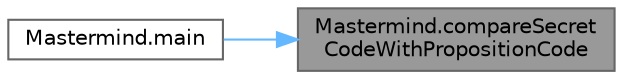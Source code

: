 digraph "Mastermind.compareSecretCodeWithPropositionCode"
{
 // LATEX_PDF_SIZE
  bgcolor="transparent";
  edge [fontname=Helvetica,fontsize=10,labelfontname=Helvetica,labelfontsize=10];
  node [fontname=Helvetica,fontsize=10,shape=box,height=0.2,width=0.4];
  rankdir="RL";
  Node1 [id="Node000001",label="Mastermind.compareSecret\lCodeWithPropositionCode",height=0.2,width=0.4,color="gray40", fillcolor="grey60", style="filled", fontcolor="black",tooltip=" "];
  Node1 -> Node2 [id="edge2_Node000001_Node000002",dir="back",color="steelblue1",style="solid",tooltip=" "];
  Node2 [id="Node000002",label="Mastermind.main",height=0.2,width=0.4,color="grey40", fillcolor="white", style="filled",URL="$class_mastermind.html#addb35a9f776ea7ee37769ed2e5633182",tooltip=" "];
}
